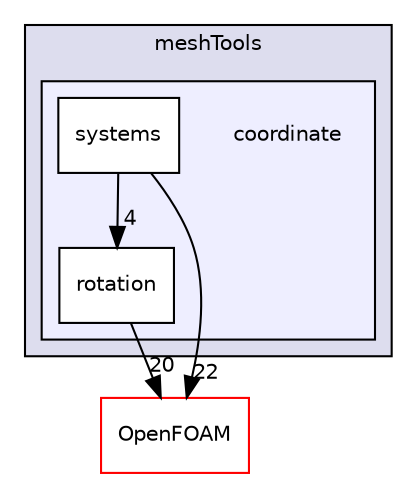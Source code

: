 digraph "src/meshTools/coordinate" {
  bgcolor=transparent;
  compound=true
  node [ fontsize="10", fontname="Helvetica"];
  edge [ labelfontsize="10", labelfontname="Helvetica"];
  subgraph clusterdir_ae30ad0bef50cf391b24c614251bb9fd {
    graph [ bgcolor="#ddddee", pencolor="black", label="meshTools" fontname="Helvetica", fontsize="10", URL="dir_ae30ad0bef50cf391b24c614251bb9fd.html"]
  subgraph clusterdir_fcae8e4034cfc581908ed167c302db30 {
    graph [ bgcolor="#eeeeff", pencolor="black", label="" URL="dir_fcae8e4034cfc581908ed167c302db30.html"];
    dir_fcae8e4034cfc581908ed167c302db30 [shape=plaintext label="coordinate"];
    dir_4d41472ac5d622824a417f76a365df36 [shape=box label="rotation" color="black" fillcolor="white" style="filled" URL="dir_4d41472ac5d622824a417f76a365df36.html"];
    dir_3e9c2e826588342ea3e539c06e308265 [shape=box label="systems" color="black" fillcolor="white" style="filled" URL="dir_3e9c2e826588342ea3e539c06e308265.html"];
  }
  }
  dir_c5473ff19b20e6ec4dfe5c310b3778a8 [shape=box label="OpenFOAM" color="red" URL="dir_c5473ff19b20e6ec4dfe5c310b3778a8.html"];
  dir_4d41472ac5d622824a417f76a365df36->dir_c5473ff19b20e6ec4dfe5c310b3778a8 [headlabel="20", labeldistance=1.5 headhref="dir_001991_002151.html"];
  dir_3e9c2e826588342ea3e539c06e308265->dir_4d41472ac5d622824a417f76a365df36 [headlabel="4", labeldistance=1.5 headhref="dir_001992_001991.html"];
  dir_3e9c2e826588342ea3e539c06e308265->dir_c5473ff19b20e6ec4dfe5c310b3778a8 [headlabel="22", labeldistance=1.5 headhref="dir_001992_002151.html"];
}
